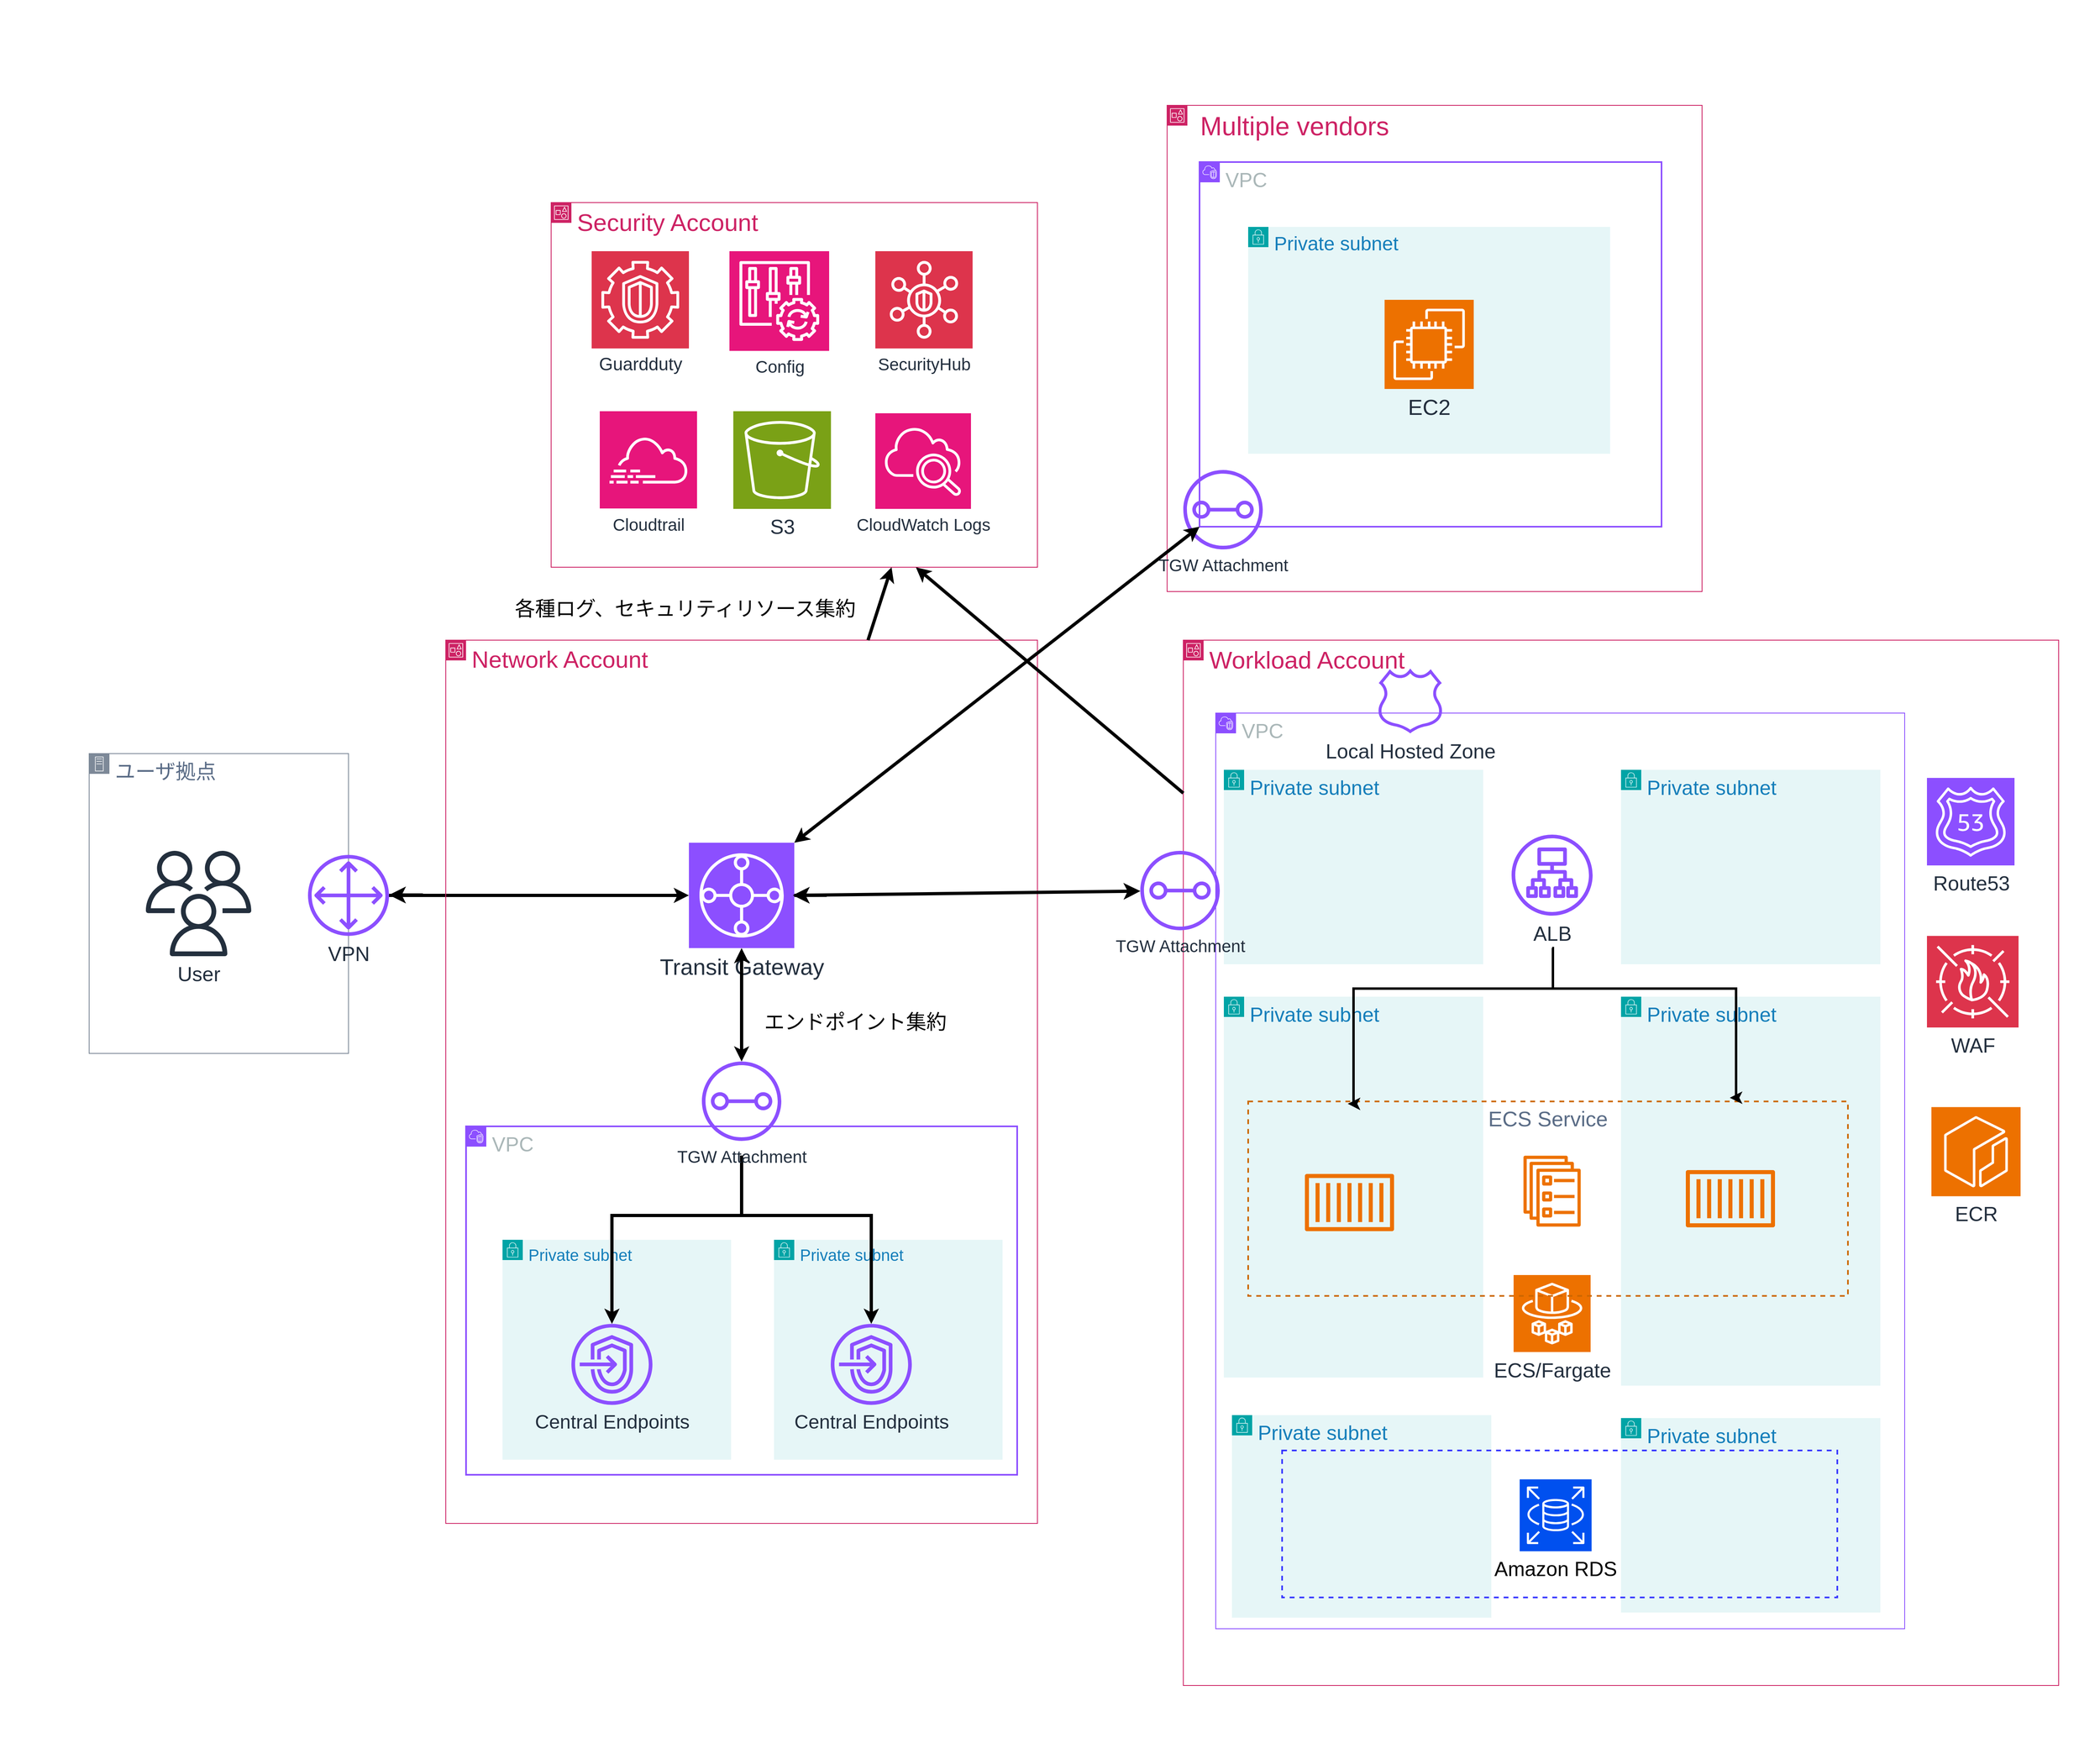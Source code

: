 <mxfile version="28.2.3">
  <diagram name="ページ1" id="EC1htaIHVASmsDRzZQh7">
    <mxGraphModel dx="4074" dy="3020" grid="1" gridSize="10" guides="1" tooltips="1" connect="1" arrows="1" fold="1" page="1" pageScale="1" pageWidth="800" pageHeight="800" background="#ffffff" math="0" shadow="0">
      <root>
        <mxCell id="0" />
        <mxCell id="1" parent="0" />
        <mxCell id="n4KzYICkloqejBynYp9a-4" value="Private subnet" style="points=[[0,0],[0.25,0],[0.5,0],[0.75,0],[1,0],[1,0.25],[1,0.5],[1,0.75],[1,1],[0.75,1],[0.5,1],[0.25,1],[0,1],[0,0.75],[0,0.5],[0,0.25]];outlineConnect=0;gradientColor=none;html=1;whiteSpace=wrap;fontSize=25;fontStyle=0;container=0;pointerEvents=0;collapsible=0;recursiveResize=0;shape=mxgraph.aws4.group;grIcon=mxgraph.aws4.group_security_group;grStroke=0;strokeColor=#00A4A6;fillColor=#E6F6F7;verticalAlign=top;align=left;spacingLeft=30;fontColor=#147EBA;dashed=0;" parent="1" vertex="1">
          <mxGeometry x="2240" y="1676.33" width="320" height="250" as="geometry" />
        </mxCell>
        <mxCell id="n4KzYICkloqejBynYp9a-5" value="Private subnet" style="points=[[0,0],[0.25,0],[0.5,0],[0.75,0],[1,0],[1,0.25],[1,0.5],[1,0.75],[1,1],[0.75,1],[0.5,1],[0.25,1],[0,1],[0,0.75],[0,0.5],[0,0.25]];outlineConnect=0;gradientColor=none;html=1;whiteSpace=wrap;fontSize=25;fontStyle=0;container=0;pointerEvents=0;collapsible=0;recursiveResize=0;shape=mxgraph.aws4.group;grIcon=mxgraph.aws4.group_security_group;grStroke=0;strokeColor=#00A4A6;fillColor=#E6F6F7;verticalAlign=top;align=left;spacingLeft=30;fontColor=#147EBA;dashed=0;" parent="1" vertex="1">
          <mxGeometry x="2720" y="1680" width="320" height="240" as="geometry" />
        </mxCell>
        <mxCell id="n4KzYICkloqejBynYp9a-6" value="Private subnet" style="points=[[0,0],[0.25,0],[0.5,0],[0.75,0],[1,0],[1,0.25],[1,0.5],[1,0.75],[1,1],[0.75,1],[0.5,1],[0.25,1],[0,1],[0,0.75],[0,0.5],[0,0.25]];outlineConnect=0;gradientColor=none;html=1;whiteSpace=wrap;fontSize=25;fontStyle=0;container=0;pointerEvents=0;collapsible=0;recursiveResize=0;shape=mxgraph.aws4.group;grIcon=mxgraph.aws4.group_security_group;grStroke=0;strokeColor=#00A4A6;fillColor=#E6F6F7;verticalAlign=top;align=left;spacingLeft=30;fontColor=#147EBA;dashed=0;" parent="1" vertex="1">
          <mxGeometry x="2230" y="1160" width="320" height="470" as="geometry" />
        </mxCell>
        <mxCell id="n4KzYICkloqejBynYp9a-7" value="Private subnet" style="points=[[0,0],[0.25,0],[0.5,0],[0.75,0],[1,0],[1,0.25],[1,0.5],[1,0.75],[1,1],[0.75,1],[0.5,1],[0.25,1],[0,1],[0,0.75],[0,0.5],[0,0.25]];outlineConnect=0;gradientColor=none;html=1;whiteSpace=wrap;fontSize=25;fontStyle=0;container=0;pointerEvents=0;collapsible=0;recursiveResize=0;shape=mxgraph.aws4.group;grIcon=mxgraph.aws4.group_security_group;grStroke=0;strokeColor=#00A4A6;fillColor=#E6F6F7;verticalAlign=top;align=left;spacingLeft=30;fontColor=#147EBA;dashed=0;" parent="1" vertex="1">
          <mxGeometry x="2720" y="1160" width="320" height="480" as="geometry" />
        </mxCell>
        <mxCell id="n4KzYICkloqejBynYp9a-8" value="VPC" style="points=[[0,0],[0.25,0],[0.5,0],[0.75,0],[1,0],[1,0.25],[1,0.5],[1,0.75],[1,1],[0.75,1],[0.5,1],[0.25,1],[0,1],[0,0.75],[0,0.5],[0,0.25]];outlineConnect=0;gradientColor=none;html=1;whiteSpace=wrap;fontSize=25;fontStyle=0;container=1;pointerEvents=0;collapsible=0;recursiveResize=0;shape=mxgraph.aws4.group;grIcon=mxgraph.aws4.group_vpc2;strokeColor=#8C4FFF;fillColor=none;verticalAlign=top;align=left;spacingLeft=30;fontColor=#AAB7B8;dashed=0;" parent="1" vertex="1">
          <mxGeometry x="2220" y="810" width="850" height="1130" as="geometry" />
        </mxCell>
        <mxCell id="n4KzYICkloqejBynYp9a-10" value="Amazon RDS" style="sketch=0;points=[[0,0,0],[0.25,0,0],[0.5,0,0],[0.75,0,0],[1,0,0],[0,1,0],[0.25,1,0],[0.5,1,0],[0.75,1,0],[1,1,0],[0,0.25,0],[0,0.5,0],[0,0.75,0],[1,0.25,0],[1,0.5,0],[1,0.75,0]];outlineConnect=0;fillColor=#0050ef;strokeColor=#FFFFFF;dashed=0;verticalLabelPosition=bottom;verticalAlign=top;align=center;html=1;fontSize=25;fontStyle=0;aspect=fixed;shape=mxgraph.aws4.resourceIcon;resIcon=mxgraph.aws4.rds;fontColor=light-dark(#000000, #121212);" parent="1" vertex="1">
          <mxGeometry x="2595" y="1755.63" width="88.75" height="88.75" as="geometry" />
        </mxCell>
        <mxCell id="n4KzYICkloqejBynYp9a-11" value="" style="sketch=0;outlineConnect=0;fontColor=#232F3E;gradientColor=none;fillColor=#ED7100;strokeColor=none;dashed=0;verticalLabelPosition=bottom;verticalAlign=top;align=center;html=1;fontSize=25;fontStyle=0;aspect=fixed;pointerEvents=1;shape=mxgraph.aws4.ecs_service;" parent="1" vertex="1">
          <mxGeometry x="2597.5" y="1356.25" width="75" height="87.5" as="geometry" />
        </mxCell>
        <mxCell id="n4KzYICkloqejBynYp9a-12" value="ALB" style="sketch=0;outlineConnect=0;fontColor=#232F3E;gradientColor=none;fillColor=#8C4FFF;strokeColor=none;dashed=0;verticalLabelPosition=bottom;verticalAlign=top;align=center;html=1;fontSize=25;fontStyle=0;aspect=fixed;pointerEvents=1;shape=mxgraph.aws4.application_load_balancer;" parent="1" vertex="1">
          <mxGeometry x="2585" y="960" width="100" height="100" as="geometry" />
        </mxCell>
        <mxCell id="n4KzYICkloqejBynYp9a-13" value="Private subnet" style="points=[[0,0],[0.25,0],[0.5,0],[0.75,0],[1,0],[1,0.25],[1,0.5],[1,0.75],[1,1],[0.75,1],[0.5,1],[0.25,1],[0,1],[0,0.75],[0,0.5],[0,0.25]];outlineConnect=0;gradientColor=none;html=1;whiteSpace=wrap;fontSize=25;fontStyle=0;container=0;pointerEvents=0;collapsible=0;recursiveResize=0;shape=mxgraph.aws4.group;grIcon=mxgraph.aws4.group_security_group;grStroke=0;strokeColor=#00A4A6;fillColor=#E6F6F7;verticalAlign=top;align=left;spacingLeft=30;fontColor=#147EBA;dashed=0;" parent="1" vertex="1">
          <mxGeometry x="2230" y="880" width="320" height="240" as="geometry" />
        </mxCell>
        <mxCell id="n4KzYICkloqejBynYp9a-15" value="" style="sketch=0;outlineConnect=0;fontColor=#232F3E;gradientColor=none;fillColor=#ED7100;strokeColor=none;dashed=0;verticalLabelPosition=bottom;verticalAlign=top;align=center;html=1;fontSize=25;fontStyle=0;aspect=fixed;pointerEvents=1;shape=mxgraph.aws4.container_1;" parent="1" vertex="1">
          <mxGeometry x="2330" y="1374.82" width="110" height="78.57" as="geometry" />
        </mxCell>
        <mxCell id="n4KzYICkloqejBynYp9a-16" value="ECS/Fargate" style="sketch=0;points=[[0,0,0],[0.25,0,0],[0.5,0,0],[0.75,0,0],[1,0,0],[0,1,0],[0.25,1,0],[0.5,1,0],[0.75,1,0],[1,1,0],[0,0.25,0],[0,0.5,0],[0,0.75,0],[1,0.25,0],[1,0.5,0],[1,0.75,0]];outlineConnect=0;fontColor=#232F3E;fillColor=#ED7100;strokeColor=#ffffff;dashed=0;verticalLabelPosition=bottom;verticalAlign=top;align=center;html=1;fontSize=25;fontStyle=0;aspect=fixed;shape=mxgraph.aws4.resourceIcon;resIcon=mxgraph.aws4.fargate;" parent="1" vertex="1">
          <mxGeometry x="2587.5" y="1503.55" width="95" height="95" as="geometry" />
        </mxCell>
        <mxCell id="n4KzYICkloqejBynYp9a-17" value="&lt;span style=&quot;background-color: transparent; color: light-dark(rgb(205, 34, 100), rgb(255, 137, 194));&quot;&gt;Workload Account&lt;/span&gt;" style="points=[[0,0],[0.25,0],[0.5,0],[0.75,0],[1,0],[1,0.25],[1,0.5],[1,0.75],[1,1],[0.75,1],[0.5,1],[0.25,1],[0,1],[0,0.75],[0,0.5],[0,0.25]];outlineConnect=0;gradientColor=none;html=1;whiteSpace=wrap;fontSize=30;fontStyle=0;container=0;pointerEvents=0;collapsible=0;recursiveResize=0;shape=mxgraph.aws4.group;grIcon=mxgraph.aws4.group_account;strokeColor=#CD2264;fillColor=none;verticalAlign=top;align=left;spacingLeft=30;fontColor=#CD2264;dashed=0;" parent="1" vertex="1">
          <mxGeometry x="2180" y="720" width="1080" height="1290" as="geometry" />
        </mxCell>
        <mxCell id="n4KzYICkloqejBynYp9a-18" value="ユーザ拠点" style="points=[[0,0],[0.25,0],[0.5,0],[0.75,0],[1,0],[1,0.25],[1,0.5],[1,0.75],[1,1],[0.75,1],[0.5,1],[0.25,1],[0,1],[0,0.75],[0,0.5],[0,0.25]];outlineConnect=0;gradientColor=none;html=1;whiteSpace=wrap;fontSize=25;fontStyle=0;container=1;pointerEvents=0;collapsible=0;recursiveResize=0;shape=mxgraph.aws4.group;grIcon=mxgraph.aws4.group_on_premise;strokeColor=#7D8998;fillColor=none;verticalAlign=top;align=left;spacingLeft=30;fontColor=#5A6C86;dashed=0;" parent="1" vertex="1">
          <mxGeometry x="830" y="860" width="320" height="370" as="geometry" />
        </mxCell>
        <mxCell id="n4KzYICkloqejBynYp9a-19" value="User" style="sketch=0;outlineConnect=0;fontColor=#232F3E;gradientColor=none;fillColor=#232F3D;strokeColor=none;dashed=0;verticalLabelPosition=bottom;verticalAlign=top;align=center;html=1;fontSize=25;fontStyle=0;aspect=fixed;pointerEvents=1;shape=mxgraph.aws4.users;" parent="n4KzYICkloqejBynYp9a-18" vertex="1">
          <mxGeometry x="70" y="120" width="130" height="130" as="geometry" />
        </mxCell>
        <mxCell id="n4KzYICkloqejBynYp9a-20" value="" style="rounded=0;whiteSpace=wrap;html=1;fillColor=none;strokeColor=none;" parent="1" vertex="1">
          <mxGeometry x="3280" y="1410" width="30" height="60" as="geometry" />
        </mxCell>
        <mxCell id="n4KzYICkloqejBynYp9a-23" value="" style="rounded=0;whiteSpace=wrap;html=1;fillColor=none;strokeColor=none;" parent="1" vertex="1">
          <mxGeometry x="770" y="1358" width="30" height="60" as="geometry" />
        </mxCell>
        <mxCell id="n4KzYICkloqejBynYp9a-24" value="Private subnet" style="points=[[0,0],[0.25,0],[0.5,0],[0.75,0],[1,0],[1,0.25],[1,0.5],[1,0.75],[1,1],[0.75,1],[0.5,1],[0.25,1],[0,1],[0,0.75],[0,0.5],[0,0.25]];outlineConnect=0;gradientColor=none;html=1;whiteSpace=wrap;fontSize=25;fontStyle=0;container=0;pointerEvents=0;collapsible=0;recursiveResize=0;shape=mxgraph.aws4.group;grIcon=mxgraph.aws4.group_security_group;grStroke=0;strokeColor=#00A4A6;fillColor=#E6F6F7;verticalAlign=top;align=left;spacingLeft=30;fontColor=#147EBA;dashed=0;" parent="1" vertex="1">
          <mxGeometry x="2720" y="880" width="320" height="240" as="geometry" />
        </mxCell>
        <mxCell id="n4KzYICkloqejBynYp9a-25" value="ECS Service" style="fillColor=none;strokeColor=#CC6600;dashed=1;verticalAlign=top;fontStyle=0;fontColor=#5A6C86;whiteSpace=wrap;html=1;fontSize=26;container=0;strokeWidth=2;" parent="1" vertex="1">
          <mxGeometry x="2260" y="1289.28" width="740" height="240" as="geometry" />
        </mxCell>
        <mxCell id="n4KzYICkloqejBynYp9a-26" value="" style="sketch=0;outlineConnect=0;fontColor=#232F3E;gradientColor=none;fillColor=#ED7100;strokeColor=none;dashed=0;verticalLabelPosition=bottom;verticalAlign=top;align=center;html=1;fontSize=25;fontStyle=0;aspect=fixed;pointerEvents=1;shape=mxgraph.aws4.container_1;" parent="1" vertex="1">
          <mxGeometry x="2800" y="1370" width="110" height="78.57" as="geometry" />
        </mxCell>
        <mxCell id="n4KzYICkloqejBynYp9a-27" value="Local Hosted Zone" style="sketch=0;outlineConnect=0;fontColor=#232F3E;gradientColor=none;fillColor=#8C4FFF;strokeColor=none;dashed=0;verticalLabelPosition=bottom;verticalAlign=top;align=center;html=1;fontSize=25;fontStyle=0;aspect=fixed;pointerEvents=1;shape=mxgraph.aws4.hosted_zone;" parent="1" vertex="1">
          <mxGeometry x="2420" y="755" width="80" height="80" as="geometry" />
        </mxCell>
        <mxCell id="n4KzYICkloqejBynYp9a-28" value="ECR" style="sketch=0;points=[[0,0,0],[0.25,0,0],[0.5,0,0],[0.75,0,0],[1,0,0],[0,1,0],[0.25,1,0],[0.5,1,0],[0.75,1,0],[1,1,0],[0,0.25,0],[0,0.5,0],[0,0.75,0],[1,0.25,0],[1,0.5,0],[1,0.75,0]];outlineConnect=0;fontColor=#232F3E;fillColor=#ED7100;strokeColor=#ffffff;dashed=0;verticalLabelPosition=bottom;verticalAlign=top;align=center;html=1;fontSize=25;fontStyle=0;aspect=fixed;shape=mxgraph.aws4.resourceIcon;resIcon=mxgraph.aws4.ecr;" parent="1" vertex="1">
          <mxGeometry x="3103" y="1296.25" width="110" height="110" as="geometry" />
        </mxCell>
        <mxCell id="n4KzYICkloqejBynYp9a-30" style="edgeStyle=orthogonalEdgeStyle;rounded=0;orthogonalLoop=1;jettySize=auto;html=1;exitX=0.5;exitY=1;exitDx=0;exitDy=0;exitPerimeter=0;" parent="1" source="n4KzYICkloqejBynYp9a-28" target="n4KzYICkloqejBynYp9a-28" edge="1">
          <mxGeometry relative="1" as="geometry" />
        </mxCell>
        <mxCell id="n4KzYICkloqejBynYp9a-38" style="edgeStyle=orthogonalEdgeStyle;rounded=0;orthogonalLoop=1;jettySize=auto;html=1;strokeWidth=4;" parent="1" source="n4KzYICkloqejBynYp9a-44" target="n4KzYICkloqejBynYp9a-73" edge="1">
          <mxGeometry relative="1" as="geometry" />
        </mxCell>
        <mxCell id="n4KzYICkloqejBynYp9a-39" value="Security Account" style="points=[[0,0],[0.25,0],[0.5,0],[0.75,0],[1,0],[1,0.25],[1,0.5],[1,0.75],[1,1],[0.75,1],[0.5,1],[0.25,1],[0,1],[0,0.75],[0,0.5],[0,0.25]];outlineConnect=0;gradientColor=none;html=1;whiteSpace=wrap;fontSize=30;fontStyle=0;container=0;pointerEvents=0;collapsible=0;recursiveResize=0;shape=mxgraph.aws4.group;grIcon=mxgraph.aws4.group_account;strokeColor=#CD2264;fillColor=none;verticalAlign=top;align=left;spacingLeft=30;fontColor=#CD2264;dashed=0;" parent="1" vertex="1">
          <mxGeometry x="1400" y="180" width="600" height="450" as="geometry" />
        </mxCell>
        <mxCell id="n4KzYICkloqejBynYp9a-50" style="edgeStyle=orthogonalEdgeStyle;rounded=0;orthogonalLoop=1;jettySize=auto;html=1;entryX=0.166;entryY=0.012;entryDx=0;entryDy=0;entryPerimeter=0;strokeWidth=3;" parent="1" target="n4KzYICkloqejBynYp9a-25" edge="1">
          <mxGeometry relative="1" as="geometry">
            <mxPoint x="2635" y="1100" as="sourcePoint" />
            <Array as="points">
              <mxPoint x="2636" y="1100" />
              <mxPoint x="2636" y="1150" />
              <mxPoint x="2390" y="1150" />
            </Array>
          </mxGeometry>
        </mxCell>
        <mxCell id="n4KzYICkloqejBynYp9a-51" style="edgeStyle=orthogonalEdgeStyle;rounded=0;orthogonalLoop=1;jettySize=auto;html=1;strokeWidth=3;entryX=0.803;entryY=-0.019;entryDx=0;entryDy=0;entryPerimeter=0;" parent="1" target="n4KzYICkloqejBynYp9a-25" edge="1">
          <mxGeometry relative="1" as="geometry">
            <mxPoint x="2630" y="1150" as="sourcePoint" />
            <mxPoint x="2650" y="1322" as="targetPoint" />
            <Array as="points">
              <mxPoint x="2862" y="1150" />
            </Array>
          </mxGeometry>
        </mxCell>
        <mxCell id="n4KzYICkloqejBynYp9a-72" value="Network Account" style="points=[[0,0],[0.25,0],[0.5,0],[0.75,0],[1,0],[1,0.25],[1,0.5],[1,0.75],[1,1],[0.75,1],[0.5,1],[0.25,1],[0,1],[0,0.75],[0,0.5],[0,0.25]];outlineConnect=0;gradientColor=none;html=1;whiteSpace=wrap;fontSize=29;fontStyle=0;container=0;pointerEvents=0;collapsible=0;recursiveResize=0;shape=mxgraph.aws4.group;grIcon=mxgraph.aws4.group_account;strokeColor=#CD2264;fillColor=none;verticalAlign=top;align=left;spacingLeft=30;fontColor=#CD2264;dashed=0;" parent="1" vertex="1">
          <mxGeometry x="1270" y="720" width="730" height="1090" as="geometry" />
        </mxCell>
        <mxCell id="n4KzYICkloqejBynYp9a-86" value="" style="fillColor=none;strokeColor=#3333FF;dashed=1;verticalAlign=top;fontStyle=0;fontColor=#5A6C86;whiteSpace=wrap;html=1;fontSize=26;container=0;strokeWidth=2;" parent="1" vertex="1">
          <mxGeometry x="2301.87" y="1720" width="685" height="181.33" as="geometry" />
        </mxCell>
        <mxCell id="n4KzYICkloqejBynYp9a-154" value="WAF" style="sketch=0;points=[[0,0,0],[0.25,0,0],[0.5,0,0],[0.75,0,0],[1,0,0],[0,1,0],[0.25,1,0],[0.5,1,0],[0.75,1,0],[1,1,0],[0,0.25,0],[0,0.5,0],[0,0.75,0],[1,0.25,0],[1,0.5,0],[1,0.75,0]];outlineConnect=0;fontColor=#232F3E;fillColor=#DD344C;strokeColor=#ffffff;dashed=0;verticalLabelPosition=bottom;verticalAlign=top;align=center;html=1;fontSize=25;fontStyle=0;aspect=fixed;shape=mxgraph.aws4.resourceIcon;resIcon=mxgraph.aws4.waf;" parent="1" vertex="1">
          <mxGeometry x="3097.5" y="1085" width="113" height="113" as="geometry" />
        </mxCell>
        <mxCell id="n4KzYICkloqejBynYp9a-155" value="&lt;span style=&quot;font-size: 21px;&quot;&gt;TGW Attachment&lt;/span&gt;" style="sketch=0;outlineConnect=0;fontColor=#232F3E;gradientColor=none;fillColor=#8C4FFF;strokeColor=none;dashed=0;verticalLabelPosition=bottom;verticalAlign=top;align=center;html=1;fontSize=12;fontStyle=0;aspect=fixed;pointerEvents=1;shape=mxgraph.aws4.transit_gateway_attachment;strokeWidth=5;" parent="1" vertex="1">
          <mxGeometry x="2127" y="980" width="98" height="98" as="geometry" />
        </mxCell>
        <mxCell id="n4KzYICkloqejBynYp9a-44" value="VPN" style="sketch=0;outlineConnect=0;fontColor=#232F3E;gradientColor=none;fillColor=#8C4FFF;strokeColor=none;dashed=0;verticalLabelPosition=bottom;verticalAlign=top;align=center;html=1;fontSize=25;fontStyle=0;aspect=fixed;pointerEvents=1;shape=mxgraph.aws4.customer_gateway;" parent="1" vertex="1">
          <mxGeometry x="1100" y="985" width="100" height="100" as="geometry" />
        </mxCell>
        <mxCell id="kRxPZgtAN3aNvmh0gq3O-3" style="edgeStyle=none;curved=1;rounded=0;orthogonalLoop=1;jettySize=auto;html=1;fontSize=12;startSize=8;endSize=8;strokeWidth=4;" parent="1" source="n4KzYICkloqejBynYp9a-73" target="n4KzYICkloqejBynYp9a-155" edge="1">
          <mxGeometry relative="1" as="geometry">
            <Array as="points">
              <mxPoint x="1740" y="1035" />
            </Array>
          </mxGeometry>
        </mxCell>
        <mxCell id="kRxPZgtAN3aNvmh0gq3O-5" style="edgeStyle=none;curved=1;rounded=0;orthogonalLoop=1;jettySize=auto;html=1;fontSize=12;startSize=8;endSize=8;strokeWidth=4;" parent="1" edge="1">
          <mxGeometry relative="1" as="geometry">
            <mxPoint x="1241.79" y="1034.47" as="sourcePoint" />
            <mxPoint x="1200" y="1034.47" as="targetPoint" />
          </mxGeometry>
        </mxCell>
        <mxCell id="kRxPZgtAN3aNvmh0gq3O-6" value="Route53" style="sketch=0;points=[[0,0,0],[0.25,0,0],[0.5,0,0],[0.75,0,0],[1,0,0],[0,1,0],[0.25,1,0],[0.5,1,0],[0.75,1,0],[1,1,0],[0,0.25,0],[0,0.5,0],[0,0.75,0],[1,0.25,0],[1,0.5,0],[1,0.75,0]];outlineConnect=0;fontColor=#232F3E;fillColor=#8C4FFF;strokeColor=#ffffff;dashed=0;verticalLabelPosition=bottom;verticalAlign=top;align=center;html=1;fontSize=25;fontStyle=0;aspect=fixed;shape=mxgraph.aws4.resourceIcon;resIcon=mxgraph.aws4.route_53;" parent="1" vertex="1">
          <mxGeometry x="3097.5" y="890" width="108" height="108" as="geometry" />
        </mxCell>
        <mxCell id="kRxPZgtAN3aNvmh0gq3O-8" value="" style="rounded=0;whiteSpace=wrap;html=1;fillColor=none;strokeColor=none;" parent="1" vertex="1">
          <mxGeometry x="720" y="1350" width="120" height="60" as="geometry" />
        </mxCell>
        <mxCell id="n4KzYICkloqejBynYp9a-40" value="Guardduty" style="sketch=0;points=[[0,0,0],[0.25,0,0],[0.5,0,0],[0.75,0,0],[1,0,0],[0,1,0],[0.25,1,0],[0.5,1,0],[0.75,1,0],[1,1,0],[0,0.25,0],[0,0.5,0],[0,0.75,0],[1,0.25,0],[1,0.5,0],[1,0.75,0]];outlineConnect=0;fontColor=#232F3E;fillColor=#DD344C;strokeColor=#ffffff;dashed=0;verticalLabelPosition=bottom;verticalAlign=top;align=center;html=1;fontSize=22;fontStyle=0;aspect=fixed;shape=mxgraph.aws4.resourceIcon;resIcon=mxgraph.aws4.guardduty;" parent="1" vertex="1">
          <mxGeometry x="1450" y="240" width="120" height="120" as="geometry" />
        </mxCell>
        <mxCell id="n4KzYICkloqejBynYp9a-41" value="Config" style="sketch=0;points=[[0,0,0],[0.25,0,0],[0.5,0,0],[0.75,0,0],[1,0,0],[0,1,0],[0.25,1,0],[0.5,1,0],[0.75,1,0],[1,1,0],[0,0.25,0],[0,0.5,0],[0,0.75,0],[1,0.25,0],[1,0.5,0],[1,0.75,0]];points=[[0,0,0],[0.25,0,0],[0.5,0,0],[0.75,0,0],[1,0,0],[0,1,0],[0.25,1,0],[0.5,1,0],[0.75,1,0],[1,1,0],[0,0.25,0],[0,0.5,0],[0,0.75,0],[1,0.25,0],[1,0.5,0],[1,0.75,0]];outlineConnect=0;fontColor=#232F3E;fillColor=#E7157B;strokeColor=#ffffff;dashed=0;verticalLabelPosition=bottom;verticalAlign=top;align=center;html=1;fontSize=21;fontStyle=0;aspect=fixed;shape=mxgraph.aws4.resourceIcon;resIcon=mxgraph.aws4.config;" parent="1" vertex="1">
          <mxGeometry x="1620" y="240" width="123" height="123" as="geometry" />
        </mxCell>
        <mxCell id="n4KzYICkloqejBynYp9a-42" value="Cloudtrail" style="sketch=0;points=[[0,0,0],[0.25,0,0],[0.5,0,0],[0.75,0,0],[1,0,0],[0,1,0],[0.25,1,0],[0.5,1,0],[0.75,1,0],[1,1,0],[0,0.25,0],[0,0.5,0],[0,0.75,0],[1,0.25,0],[1,0.5,0],[1,0.75,0]];points=[[0,0,0],[0.25,0,0],[0.5,0,0],[0.75,0,0],[1,0,0],[0,1,0],[0.25,1,0],[0.5,1,0],[0.75,1,0],[1,1,0],[0,0.25,0],[0,0.5,0],[0,0.75,0],[1,0.25,0],[1,0.5,0],[1,0.75,0]];outlineConnect=0;fontColor=#232F3E;fillColor=#E7157B;strokeColor=#ffffff;dashed=0;verticalLabelPosition=bottom;verticalAlign=top;align=center;html=1;fontSize=21;fontStyle=0;aspect=fixed;shape=mxgraph.aws4.resourceIcon;resIcon=mxgraph.aws4.cloudtrail;" parent="1" vertex="1">
          <mxGeometry x="1460" y="437.5" width="120" height="120" as="geometry" />
        </mxCell>
        <mxCell id="n4KzYICkloqejBynYp9a-43" value="SecurityHub" style="sketch=0;points=[[0,0,0],[0.25,0,0],[0.5,0,0],[0.75,0,0],[1,0,0],[0,1,0],[0.25,1,0],[0.5,1,0],[0.75,1,0],[1,1,0],[0,0.25,0],[0,0.5,0],[0,0.75,0],[1,0.25,0],[1,0.5,0],[1,0.75,0]];outlineConnect=0;fontColor=#232F3E;fillColor=#DD344C;strokeColor=#ffffff;dashed=0;verticalLabelPosition=bottom;verticalAlign=top;align=center;html=1;fontSize=21;fontStyle=0;aspect=fixed;shape=mxgraph.aws4.resourceIcon;resIcon=mxgraph.aws4.security_hub;" parent="1" vertex="1">
          <mxGeometry x="1800" y="240" width="120" height="120" as="geometry" />
        </mxCell>
        <mxCell id="n4KzYICkloqejBynYp9a-153" value="S3&lt;div&gt;&lt;br&gt;&lt;/div&gt;" style="sketch=0;points=[[0,0,0],[0.25,0,0],[0.5,0,0],[0.75,0,0],[1,0,0],[0,1,0],[0.25,1,0],[0.5,1,0],[0.75,1,0],[1,1,0],[0,0.25,0],[0,0.5,0],[0,0.75,0],[1,0.25,0],[1,0.5,0],[1,0.75,0]];outlineConnect=0;fontColor=#232F3E;fillColor=#7AA116;strokeColor=#ffffff;dashed=0;verticalLabelPosition=bottom;verticalAlign=top;align=center;html=1;fontSize=25;fontStyle=0;aspect=fixed;shape=mxgraph.aws4.resourceIcon;resIcon=mxgraph.aws4.s3;" parent="1" vertex="1">
          <mxGeometry x="1624.75" y="437.5" width="120.5" height="120.5" as="geometry" />
        </mxCell>
        <mxCell id="kRxPZgtAN3aNvmh0gq3O-7" value="CloudWatch Logs" style="sketch=0;points=[[0,0,0],[0.25,0,0],[0.5,0,0],[0.75,0,0],[1,0,0],[0,1,0],[0.25,1,0],[0.5,1,0],[0.75,1,0],[1,1,0],[0,0.25,0],[0,0.5,0],[0,0.75,0],[1,0.25,0],[1,0.5,0],[1,0.75,0]];points=[[0,0,0],[0.25,0,0],[0.5,0,0],[0.75,0,0],[1,0,0],[0,1,0],[0.25,1,0],[0.5,1,0],[0.75,1,0],[1,1,0],[0,0.25,0],[0,0.5,0],[0,0.75,0],[1,0.25,0],[1,0.5,0],[1,0.75,0]];outlineConnect=0;fontColor=#232F3E;fillColor=#E7157B;strokeColor=#ffffff;dashed=0;verticalLabelPosition=bottom;verticalAlign=top;align=center;html=1;fontSize=21;fontStyle=0;aspect=fixed;shape=mxgraph.aws4.resourceIcon;resIcon=mxgraph.aws4.cloudwatch_2;" parent="1" vertex="1">
          <mxGeometry x="1800" y="440" width="118" height="118" as="geometry" />
        </mxCell>
        <mxCell id="PfI-8OfZDL5mMujVTNZ4-17" value="" style="rounded=0;whiteSpace=wrap;html=1;fillColor=none;strokeColor=none;" parent="1" vertex="1">
          <mxGeometry x="2060" y="-70" width="120" height="60" as="geometry" />
        </mxCell>
        <mxCell id="n4KzYICkloqejBynYp9a-73" value="Transit Gateway" style="sketch=0;points=[[0,0,0],[0.25,0,0],[0.5,0,0],[0.75,0,0],[1,0,0],[0,1,0],[0.25,1,0],[0.5,1,0],[0.75,1,0],[1,1,0],[0,0.25,0],[0,0.5,0],[0,0.75,0],[1,0.25,0],[1,0.5,0],[1,0.75,0]];outlineConnect=0;fontColor=#232F3E;fillColor=#8C4FFF;strokeColor=#ffffff;dashed=0;verticalLabelPosition=bottom;verticalAlign=top;align=center;html=1;fontSize=28;fontStyle=0;aspect=fixed;shape=mxgraph.aws4.resourceIcon;resIcon=mxgraph.aws4.transit_gateway;" parent="1" vertex="1">
          <mxGeometry x="1570" y="970" width="130" height="130" as="geometry" />
        </mxCell>
        <mxCell id="kRxPZgtAN3aNvmh0gq3O-4" style="edgeStyle=none;curved=1;rounded=0;orthogonalLoop=1;jettySize=auto;html=1;fontSize=12;startSize=8;endSize=8;strokeWidth=4;" parent="1" edge="1">
          <mxGeometry relative="1" as="geometry">
            <mxPoint x="1740" y="1034.82" as="sourcePoint" />
            <mxPoint x="1698.21" y="1034.82" as="targetPoint" />
          </mxGeometry>
        </mxCell>
        <mxCell id="n4KzYICkloqejBynYp9a-119" value="Private subnet" style="points=[[0,0],[0.25,0],[0.5,0],[0.75,0],[1,0],[1,0.25],[1,0.5],[1,0.75],[1,1],[0.75,1],[0.5,1],[0.25,1],[0,1],[0,0.75],[0,0.5],[0,0.25]];outlineConnect=0;gradientColor=none;html=1;whiteSpace=wrap;fontSize=20;fontStyle=0;container=0;pointerEvents=0;collapsible=0;recursiveResize=0;shape=mxgraph.aws4.group;grIcon=mxgraph.aws4.group_security_group;grStroke=0;strokeColor=#00A4A6;fillColor=#E6F6F7;verticalAlign=top;align=left;spacingLeft=30;fontColor=#147EBA;dashed=0;" parent="1" vertex="1">
          <mxGeometry x="1675" y="1460" width="281.96" height="271.33" as="geometry" />
        </mxCell>
        <mxCell id="n4KzYICkloqejBynYp9a-103" value="Private subnet" style="points=[[0,0],[0.25,0],[0.5,0],[0.75,0],[1,0],[1,0.25],[1,0.5],[1,0.75],[1,1],[0.75,1],[0.5,1],[0.25,1],[0,1],[0,0.75],[0,0.5],[0,0.25]];outlineConnect=0;gradientColor=none;html=1;whiteSpace=wrap;fontSize=20;fontStyle=0;container=0;pointerEvents=0;collapsible=0;recursiveResize=0;shape=mxgraph.aws4.group;grIcon=mxgraph.aws4.group_security_group;grStroke=0;strokeColor=#00A4A6;fillColor=#E6F6F7;verticalAlign=top;align=left;spacingLeft=30;fontColor=#147EBA;dashed=0;" parent="1" vertex="1">
          <mxGeometry x="1340.02" y="1460" width="281.96" height="271.33" as="geometry" />
        </mxCell>
        <mxCell id="n4KzYICkloqejBynYp9a-74" value="VPC" style="points=[[0,0],[0.25,0],[0.5,0],[0.75,0],[1,0],[1,0.25],[1,0.5],[1,0.75],[1,1],[0.75,1],[0.5,1],[0.25,1],[0,1],[0,0.75],[0,0.5],[0,0.25]];outlineConnect=0;gradientColor=none;html=1;whiteSpace=wrap;fontSize=25;fontStyle=0;container=0;pointerEvents=0;collapsible=0;recursiveResize=0;shape=mxgraph.aws4.group;grIcon=mxgraph.aws4.group_vpc2;strokeColor=#8C4FFF;fillColor=none;verticalAlign=top;align=left;spacingLeft=30;fontColor=#AAB7B8;dashed=0;strokeWidth=2;" parent="1" vertex="1">
          <mxGeometry x="1295" y="1320" width="680" height="430" as="geometry" />
        </mxCell>
        <mxCell id="PfI-8OfZDL5mMujVTNZ4-19" value="Central Endpoints" style="sketch=0;outlineConnect=0;fontColor=#232F3E;gradientColor=none;fillColor=#8C4FFF;strokeColor=none;dashed=0;verticalLabelPosition=bottom;verticalAlign=top;align=center;html=1;fontSize=24;fontStyle=0;aspect=fixed;pointerEvents=1;shape=mxgraph.aws4.endpoints;" parent="1" vertex="1">
          <mxGeometry x="1425" y="1563.75" width="100" height="100" as="geometry" />
        </mxCell>
        <mxCell id="PfI-8OfZDL5mMujVTNZ4-20" value="Central Endpoints" style="sketch=0;outlineConnect=0;fontColor=#232F3E;gradientColor=none;fillColor=#8C4FFF;strokeColor=none;dashed=0;verticalLabelPosition=bottom;verticalAlign=top;align=center;html=1;fontSize=24;fontStyle=0;aspect=fixed;pointerEvents=1;shape=mxgraph.aws4.endpoints;" parent="1" vertex="1">
          <mxGeometry x="1745" y="1563.75" width="100" height="100" as="geometry" />
        </mxCell>
        <mxCell id="PfI-8OfZDL5mMujVTNZ4-31" style="edgeStyle=orthogonalEdgeStyle;rounded=0;orthogonalLoop=1;jettySize=auto;html=1;strokeWidth=4;" parent="1" target="PfI-8OfZDL5mMujVTNZ4-19" edge="1">
          <mxGeometry relative="1" as="geometry">
            <mxPoint x="1637" y="1358" as="sourcePoint" />
            <Array as="points">
              <mxPoint x="1635" y="1358" />
              <mxPoint x="1635" y="1430" />
              <mxPoint x="1475" y="1430" />
            </Array>
            <mxPoint x="1385" y="1550" as="targetPoint" />
          </mxGeometry>
        </mxCell>
        <mxCell id="PfI-8OfZDL5mMujVTNZ4-32" style="edgeStyle=orthogonalEdgeStyle;rounded=0;orthogonalLoop=1;jettySize=auto;html=1;strokeWidth=4;" parent="1" target="PfI-8OfZDL5mMujVTNZ4-20" edge="1">
          <mxGeometry relative="1" as="geometry">
            <mxPoint x="1633.92" y="1410.22" as="sourcePoint" />
            <mxPoint x="1857.92" y="1545.22" as="targetPoint" />
            <Array as="points">
              <mxPoint x="1635" y="1430" />
              <mxPoint x="1795" y="1430" />
            </Array>
          </mxGeometry>
        </mxCell>
        <mxCell id="PfI-8OfZDL5mMujVTNZ4-34" value="" style="group" parent="1" vertex="1" connectable="0">
          <mxGeometry x="2160" y="60" width="660" height="600" as="geometry" />
        </mxCell>
        <mxCell id="PfI-8OfZDL5mMujVTNZ4-2" value="&lt;span style=&quot;background-color: transparent; color: light-dark(rgb(205, 34, 100), rgb(255, 137, 194));&quot;&gt;&amp;nbsp;&lt;/span&gt;Multiple vendors" style="points=[[0,0],[0.25,0],[0.5,0],[0.75,0],[1,0],[1,0.25],[1,0.5],[1,0.75],[1,1],[0.75,1],[0.5,1],[0.25,1],[0,1],[0,0.75],[0,0.5],[0,0.25]];outlineConnect=0;gradientColor=none;html=1;whiteSpace=wrap;fontSize=32;fontStyle=0;container=0;pointerEvents=0;collapsible=0;recursiveResize=0;shape=mxgraph.aws4.group;grIcon=mxgraph.aws4.group_account;strokeColor=#CD2264;fillColor=none;verticalAlign=top;align=left;spacingLeft=30;fontColor=#CD2264;dashed=0;" parent="PfI-8OfZDL5mMujVTNZ4-34" vertex="1">
          <mxGeometry width="660" height="600" as="geometry" />
        </mxCell>
        <mxCell id="PfI-8OfZDL5mMujVTNZ4-6" value="VPC" style="points=[[0,0],[0.25,0],[0.5,0],[0.75,0],[1,0],[1,0.25],[1,0.5],[1,0.75],[1,1],[0.75,1],[0.5,1],[0.25,1],[0,1],[0,0.75],[0,0.5],[0,0.25]];outlineConnect=0;gradientColor=none;html=1;whiteSpace=wrap;fontSize=25;fontStyle=0;container=1;pointerEvents=0;collapsible=0;recursiveResize=0;shape=mxgraph.aws4.group;grIcon=mxgraph.aws4.group_vpc2;strokeColor=#8C4FFF;fillColor=none;verticalAlign=top;align=left;spacingLeft=30;fontColor=#AAB7B8;dashed=0;strokeWidth=2;" parent="PfI-8OfZDL5mMujVTNZ4-34" vertex="1">
          <mxGeometry x="40" y="70" width="570" height="450" as="geometry" />
        </mxCell>
        <mxCell id="PfI-8OfZDL5mMujVTNZ4-5" value="&lt;font style=&quot;font-size: 24px;&quot;&gt;Private subnet&lt;/font&gt;" style="points=[[0,0],[0.25,0],[0.5,0],[0.75,0],[1,0],[1,0.25],[1,0.5],[1,0.75],[1,1],[0.75,1],[0.5,1],[0.25,1],[0,1],[0,0.75],[0,0.5],[0,0.25]];outlineConnect=0;gradientColor=none;html=1;whiteSpace=wrap;fontSize=20;fontStyle=0;container=0;pointerEvents=0;collapsible=0;recursiveResize=0;shape=mxgraph.aws4.group;grIcon=mxgraph.aws4.group_security_group;grStroke=0;strokeColor=#00A4A6;fillColor=#E6F6F7;verticalAlign=top;align=left;spacingLeft=30;fontColor=#147EBA;dashed=0;" parent="PfI-8OfZDL5mMujVTNZ4-6" vertex="1">
          <mxGeometry x="60" y="80" width="446.61" height="280" as="geometry" />
        </mxCell>
        <mxCell id="PfI-8OfZDL5mMujVTNZ4-11" value="EC2" style="sketch=0;points=[[0,0,0],[0.25,0,0],[0.5,0,0],[0.75,0,0],[1,0,0],[0,1,0],[0.25,1,0],[0.5,1,0],[0.75,1,0],[1,1,0],[0,0.25,0],[0,0.5,0],[0,0.75,0],[1,0.25,0],[1,0.5,0],[1,0.75,0]];outlineConnect=0;fontColor=#232F3E;fillColor=#ED7100;strokeColor=#ffffff;dashed=0;verticalLabelPosition=bottom;verticalAlign=top;align=center;html=1;fontSize=27;fontStyle=0;aspect=fixed;shape=mxgraph.aws4.resourceIcon;resIcon=mxgraph.aws4.ec2;" parent="PfI-8OfZDL5mMujVTNZ4-6" vertex="1">
          <mxGeometry x="228.31" y="170" width="110" height="110" as="geometry" />
        </mxCell>
        <mxCell id="PfI-8OfZDL5mMujVTNZ4-36" value="&lt;span style=&quot;font-size: 21px;&quot;&gt;TGW Attachment&lt;/span&gt;" style="sketch=0;outlineConnect=0;fontColor=#232F3E;gradientColor=none;fillColor=#8C4FFF;strokeColor=none;dashed=0;verticalLabelPosition=bottom;verticalAlign=top;align=center;html=1;fontSize=12;fontStyle=0;aspect=fixed;pointerEvents=1;shape=mxgraph.aws4.transit_gateway_attachment;strokeWidth=5;" parent="PfI-8OfZDL5mMujVTNZ4-34" vertex="1">
          <mxGeometry x="20" y="450" width="98" height="98" as="geometry" />
        </mxCell>
        <mxCell id="PfI-8OfZDL5mMujVTNZ4-35" value="" style="rounded=0;whiteSpace=wrap;html=1;fillColor=none;strokeColor=none;" parent="1" vertex="1">
          <mxGeometry x="2050" y="2050" width="30" height="30" as="geometry" />
        </mxCell>
        <mxCell id="PfI-8OfZDL5mMujVTNZ4-37" value="" style="endArrow=classic;startArrow=classic;html=1;rounded=0;exitX=1;exitY=0;exitDx=0;exitDy=0;exitPerimeter=0;entryX=0;entryY=1;entryDx=0;entryDy=0;strokeWidth=4;" parent="1" source="n4KzYICkloqejBynYp9a-73" target="PfI-8OfZDL5mMujVTNZ4-6" edge="1">
          <mxGeometry width="50" height="50" relative="1" as="geometry">
            <mxPoint x="1700" y="970" as="sourcePoint" />
            <mxPoint x="2428" y="410" as="targetPoint" />
          </mxGeometry>
        </mxCell>
        <mxCell id="PfI-8OfZDL5mMujVTNZ4-40" value="" style="endArrow=classic;html=1;rounded=0;strokeWidth=4;entryX=0.75;entryY=1;entryDx=0;entryDy=0;" parent="1" source="n4KzYICkloqejBynYp9a-17" target="n4KzYICkloqejBynYp9a-39" edge="1">
          <mxGeometry width="50" height="50" relative="1" as="geometry">
            <mxPoint x="1918" y="780" as="sourcePoint" />
            <mxPoint x="2020" y="490" as="targetPoint" />
          </mxGeometry>
        </mxCell>
        <mxCell id="PfI-8OfZDL5mMujVTNZ4-41" value="各種&lt;span style=&quot;background-color: transparent; color: light-dark(rgb(0, 0, 0), rgb(255, 255, 255));&quot;&gt;ログ、セキュリティリソース集約&lt;/span&gt;" style="text;html=1;align=center;verticalAlign=middle;resizable=0;points=[];autosize=1;strokeColor=none;fillColor=none;fontSize=25;" parent="1" vertex="1">
          <mxGeometry x="1345.02" y="660" width="440" height="40" as="geometry" />
        </mxCell>
        <mxCell id="PfI-8OfZDL5mMujVTNZ4-44" value="" style="endArrow=classic;html=1;rounded=0;strokeWidth=4;entryX=0.7;entryY=1;entryDx=0;entryDy=0;entryPerimeter=0;" parent="1" target="n4KzYICkloqejBynYp9a-39" edge="1">
          <mxGeometry width="50" height="50" relative="1" as="geometry">
            <mxPoint x="1790.98" y="720" as="sourcePoint" />
            <mxPoint x="1820" y="650" as="targetPoint" />
          </mxGeometry>
        </mxCell>
        <mxCell id="QVVPWpqigwNuxaHTMV-B-1" value="&lt;span style=&quot;font-size: 21px;&quot;&gt;TGW Attachment&lt;/span&gt;" style="sketch=0;outlineConnect=0;fontColor=#232F3E;gradientColor=none;fillColor=#8C4FFF;strokeColor=none;dashed=0;verticalLabelPosition=bottom;verticalAlign=top;align=center;html=1;fontSize=12;fontStyle=0;aspect=fixed;pointerEvents=1;shape=mxgraph.aws4.transit_gateway_attachment;strokeWidth=5;" vertex="1" parent="1">
          <mxGeometry x="1586" y="1240" width="98" height="98" as="geometry" />
        </mxCell>
        <mxCell id="QVVPWpqigwNuxaHTMV-B-3" value="" style="endArrow=classic;startArrow=classic;html=1;rounded=0;strokeWidth=4;" edge="1" parent="1" source="QVVPWpqigwNuxaHTMV-B-1" target="n4KzYICkloqejBynYp9a-73">
          <mxGeometry width="50" height="50" relative="1" as="geometry">
            <mxPoint x="1586" y="1220" as="sourcePoint" />
            <mxPoint x="1636" y="1170" as="targetPoint" />
          </mxGeometry>
        </mxCell>
        <mxCell id="QVVPWpqigwNuxaHTMV-B-6" value="エンドポイント集約" style="text;html=1;align=center;verticalAlign=middle;resizable=0;points=[];autosize=1;strokeColor=none;fillColor=none;fontSize=25;" vertex="1" parent="1">
          <mxGeometry x="1650" y="1170" width="250" height="40" as="geometry" />
        </mxCell>
      </root>
    </mxGraphModel>
  </diagram>
</mxfile>

